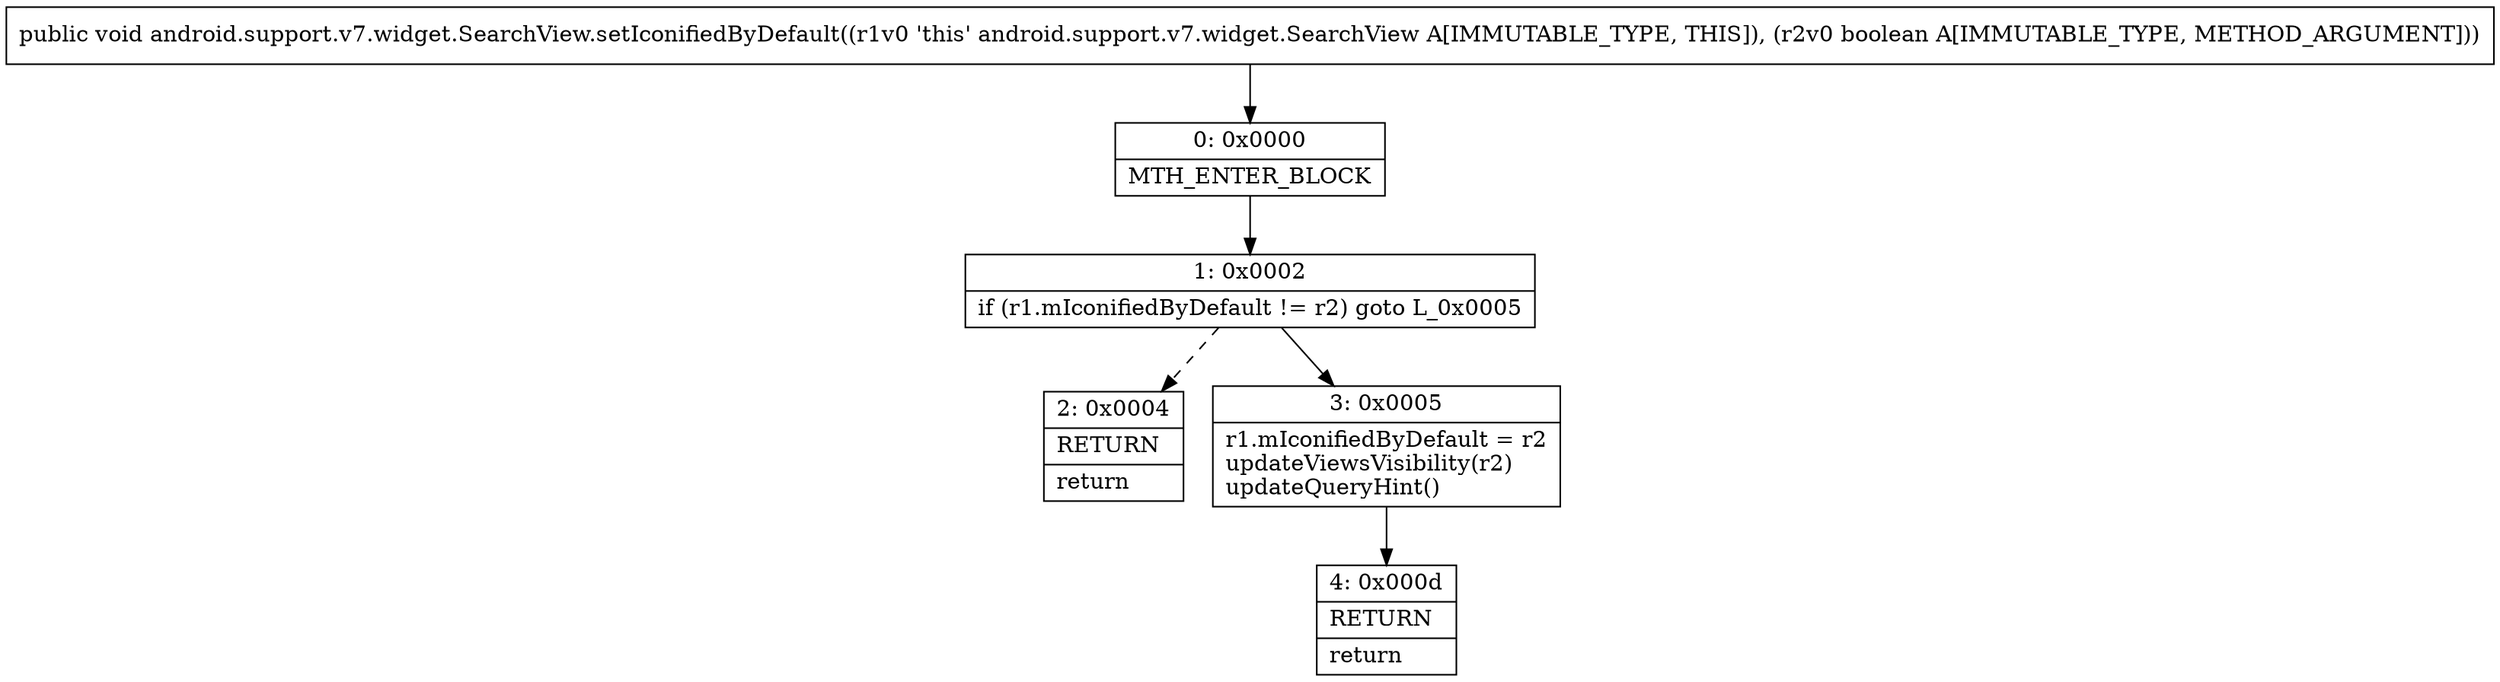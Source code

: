 digraph "CFG forandroid.support.v7.widget.SearchView.setIconifiedByDefault(Z)V" {
Node_0 [shape=record,label="{0\:\ 0x0000|MTH_ENTER_BLOCK\l}"];
Node_1 [shape=record,label="{1\:\ 0x0002|if (r1.mIconifiedByDefault != r2) goto L_0x0005\l}"];
Node_2 [shape=record,label="{2\:\ 0x0004|RETURN\l|return\l}"];
Node_3 [shape=record,label="{3\:\ 0x0005|r1.mIconifiedByDefault = r2\lupdateViewsVisibility(r2)\lupdateQueryHint()\l}"];
Node_4 [shape=record,label="{4\:\ 0x000d|RETURN\l|return\l}"];
MethodNode[shape=record,label="{public void android.support.v7.widget.SearchView.setIconifiedByDefault((r1v0 'this' android.support.v7.widget.SearchView A[IMMUTABLE_TYPE, THIS]), (r2v0 boolean A[IMMUTABLE_TYPE, METHOD_ARGUMENT])) }"];
MethodNode -> Node_0;
Node_0 -> Node_1;
Node_1 -> Node_2[style=dashed];
Node_1 -> Node_3;
Node_3 -> Node_4;
}

